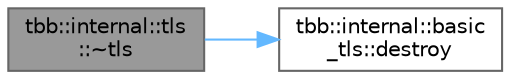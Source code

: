digraph "tbb::internal::tls::~tls"
{
 // LATEX_PDF_SIZE
  bgcolor="transparent";
  edge [fontname=Helvetica,fontsize=10,labelfontname=Helvetica,labelfontsize=10];
  node [fontname=Helvetica,fontsize=10,shape=box,height=0.2,width=0.4];
  rankdir="LR";
  Node1 [id="Node000001",label="tbb::internal::tls\l::~tls",height=0.2,width=0.4,color="gray40", fillcolor="grey60", style="filled", fontcolor="black",tooltip=" "];
  Node1 -> Node2 [id="edge1_Node000001_Node000002",color="steelblue1",style="solid",tooltip=" "];
  Node2 [id="Node000002",label="tbb::internal::basic\l_tls::destroy",height=0.2,width=0.4,color="grey40", fillcolor="white", style="filled",URL="$classtbb_1_1internal_1_1basic__tls.html#a9984a1875a97676a751467ad3624b306",tooltip=" "];
}
